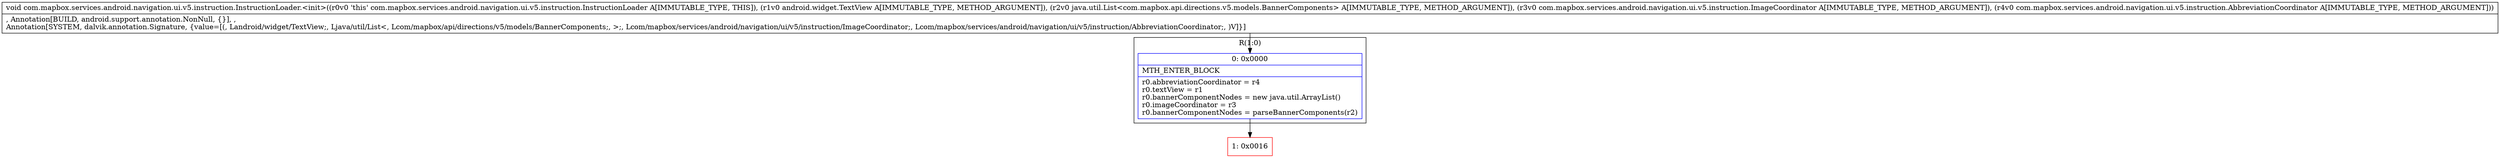 digraph "CFG forcom.mapbox.services.android.navigation.ui.v5.instruction.InstructionLoader.\<init\>(Landroid\/widget\/TextView;Ljava\/util\/List;Lcom\/mapbox\/services\/android\/navigation\/ui\/v5\/instruction\/ImageCoordinator;Lcom\/mapbox\/services\/android\/navigation\/ui\/v5\/instruction\/AbbreviationCoordinator;)V" {
subgraph cluster_Region_1288728434 {
label = "R(1:0)";
node [shape=record,color=blue];
Node_0 [shape=record,label="{0\:\ 0x0000|MTH_ENTER_BLOCK\l|r0.abbreviationCoordinator = r4\lr0.textView = r1\lr0.bannerComponentNodes = new java.util.ArrayList()\lr0.imageCoordinator = r3\lr0.bannerComponentNodes = parseBannerComponents(r2)\l}"];
}
Node_1 [shape=record,color=red,label="{1\:\ 0x0016}"];
MethodNode[shape=record,label="{void com.mapbox.services.android.navigation.ui.v5.instruction.InstructionLoader.\<init\>((r0v0 'this' com.mapbox.services.android.navigation.ui.v5.instruction.InstructionLoader A[IMMUTABLE_TYPE, THIS]), (r1v0 android.widget.TextView A[IMMUTABLE_TYPE, METHOD_ARGUMENT]), (r2v0 java.util.List\<com.mapbox.api.directions.v5.models.BannerComponents\> A[IMMUTABLE_TYPE, METHOD_ARGUMENT]), (r3v0 com.mapbox.services.android.navigation.ui.v5.instruction.ImageCoordinator A[IMMUTABLE_TYPE, METHOD_ARGUMENT]), (r4v0 com.mapbox.services.android.navigation.ui.v5.instruction.AbbreviationCoordinator A[IMMUTABLE_TYPE, METHOD_ARGUMENT]))  | , Annotation[BUILD, android.support.annotation.NonNull, \{\}], , \lAnnotation[SYSTEM, dalvik.annotation.Signature, \{value=[(, Landroid\/widget\/TextView;, Ljava\/util\/List\<, Lcom\/mapbox\/api\/directions\/v5\/models\/BannerComponents;, \>;, Lcom\/mapbox\/services\/android\/navigation\/ui\/v5\/instruction\/ImageCoordinator;, Lcom\/mapbox\/services\/android\/navigation\/ui\/v5\/instruction\/AbbreviationCoordinator;, )V]\}]\l}"];
MethodNode -> Node_0;
Node_0 -> Node_1;
}

